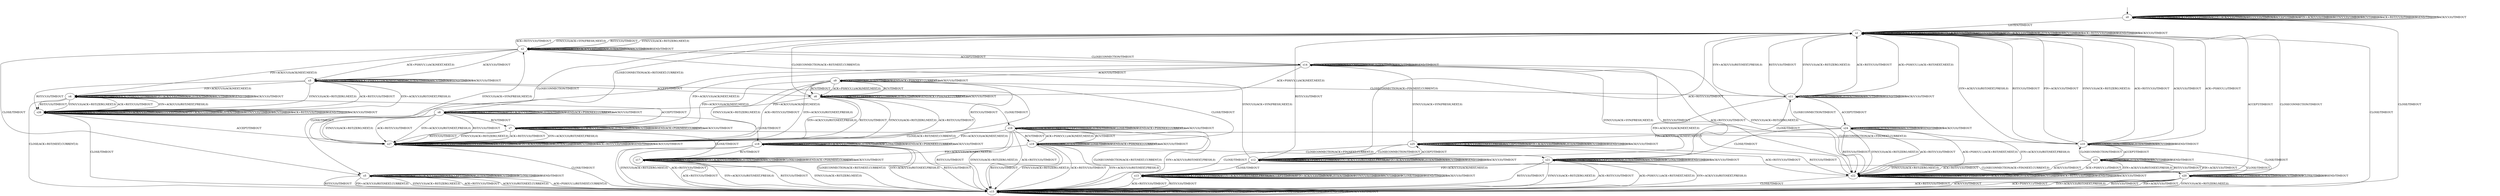 digraph h5 {
s0 [label="s0"];
s1 [label="s1"];
s15 [label="s15"];
s2 [label="s2"];
s22 [label="s22"];
s3 [label="s3"];
s4 [label="s4"];
s5 [label="s5"];
s14 [label="s14"];
s6 [label="s6"];
s7 [label="s7"];
s26 [label="s26"];
s8 [label="s8"];
s9 [label="s9"];
s10 [label="s10"];
s16 [label="s16"];
s17 [label="s17"];
s27 [label="s27"];
s11 [label="s11"];
s18 [label="s18"];
s19 [label="s19"];
s20 [label="s20"];
s23 [label="s23"];
s12 [label="s12"];
s21 [label="s21"];
s24 [label="s24"];
s13 [label="s13"];
s25 [label="s25"];
s0 -> s0 [label="CLOSECONNECTION/TIMEOUT"];
s0 -> s0 [label="ACK+PSH(V,V,1)/TIMEOUT"];
s0 -> s0 [label="SYN+ACK(V,V,0)/TIMEOUT"];
s0 -> s0 [label="RST(V,V,0)/TIMEOUT"];
s0 -> s0 [label="ACCEPT/TIMEOUT"];
s0 -> s0 [label="FIN+ACK(V,V,0)/TIMEOUT"];
s0 -> s1 [label="LISTEN/TIMEOUT"];
s0 -> s0 [label="SYN(V,V,0)/TIMEOUT"];
s0 -> s0 [label="RCV/TIMEOUT"];
s0 -> s0 [label="ACK+RST(V,V,0)/TIMEOUT"];
s0 -> s15 [label="CLOSE/TIMEOUT"];
s0 -> s0 [label="SEND/TIMEOUT"];
s0 -> s0 [label="ACK(V,V,0)/TIMEOUT"];
s1 -> s1 [label="CLOSECONNECTION/TIMEOUT"];
s1 -> s1 [label="ACK+PSH(V,V,1)/TIMEOUT"];
s1 -> s1 [label="SYN+ACK(V,V,0)/TIMEOUT"];
s1 -> s1 [label="RST(V,V,0)/TIMEOUT"];
s1 -> s22 [label="ACCEPT/TIMEOUT"];
s1 -> s1 [label="FIN+ACK(V,V,0)/TIMEOUT"];
s1 -> s1 [label="LISTEN/TIMEOUT"];
s1 -> s2 [label="SYN(V,V,0)/ACK+SYN(FRESH,NEXT,0)"];
s1 -> s1 [label="RCV/TIMEOUT"];
s1 -> s1 [label="ACK+RST(V,V,0)/TIMEOUT"];
s1 -> s15 [label="CLOSE/TIMEOUT"];
s1 -> s1 [label="SEND/TIMEOUT"];
s1 -> s1 [label="ACK(V,V,0)/TIMEOUT"];
s15 -> s15 [label="CLOSECONNECTION/TIMEOUT"];
s15 -> s15 [label="ACK+PSH(V,V,1)/TIMEOUT"];
s15 -> s15 [label="SYN+ACK(V,V,0)/TIMEOUT"];
s15 -> s15 [label="RST(V,V,0)/TIMEOUT"];
s15 -> s15 [label="ACCEPT/TIMEOUT"];
s15 -> s15 [label="FIN+ACK(V,V,0)/TIMEOUT"];
s15 -> s15 [label="LISTEN/TIMEOUT"];
s15 -> s15 [label="SYN(V,V,0)/TIMEOUT"];
s15 -> s15 [label="RCV/TIMEOUT"];
s15 -> s15 [label="ACK+RST(V,V,0)/TIMEOUT"];
s15 -> s15 [label="CLOSE/TIMEOUT"];
s15 -> s15 [label="SEND/TIMEOUT"];
s15 -> s15 [label="ACK(V,V,0)/TIMEOUT"];
s2 -> s2 [label="CLOSECONNECTION/TIMEOUT"];
s2 -> s3 [label="ACK+PSH(V,V,1)/ACK(NEXT,NEXT,0)"];
s2 -> s2 [label="SYN+ACK(V,V,0)/TIMEOUT"];
s2 -> s1 [label="RST(V,V,0)/TIMEOUT"];
s2 -> s14 [label="ACCEPT/TIMEOUT"];
s2 -> s4 [label="FIN+ACK(V,V,0)/ACK(NEXT,NEXT,0)"];
s2 -> s2 [label="LISTEN/TIMEOUT"];
s2 -> s1 [label="SYN(V,V,0)/ACK+RST(ZERO,NEXT,0)"];
s2 -> s2 [label="RCV/TIMEOUT"];
s2 -> s1 [label="ACK+RST(V,V,0)/TIMEOUT"];
s2 -> s5 [label="CLOSE/TIMEOUT"];
s2 -> s2 [label="SEND/TIMEOUT"];
s2 -> s3 [label="ACK(V,V,0)/TIMEOUT"];
s22 -> s1 [label="CLOSECONNECTION/TIMEOUT"];
s22 -> s22 [label="ACK+PSH(V,V,1)/TIMEOUT"];
s22 -> s22 [label="SYN+ACK(V,V,0)/TIMEOUT"];
s22 -> s22 [label="RST(V,V,0)/TIMEOUT"];
s22 -> s22 [label="ACCEPT/TIMEOUT"];
s22 -> s22 [label="FIN+ACK(V,V,0)/TIMEOUT"];
s22 -> s22 [label="LISTEN/TIMEOUT"];
s22 -> s14 [label="SYN(V,V,0)/ACK+SYN(FRESH,NEXT,0)"];
s22 -> s22 [label="RCV/TIMEOUT"];
s22 -> s22 [label="ACK+RST(V,V,0)/TIMEOUT"];
s22 -> s15 [label="CLOSE/TIMEOUT"];
s22 -> s22 [label="SEND/TIMEOUT"];
s22 -> s22 [label="ACK(V,V,0)/TIMEOUT"];
s3 -> s3 [label="CLOSECONNECTION/TIMEOUT"];
s3 -> s3 [label="ACK+PSH(V,V,1)/ACK(NEXT,NEXT,0)"];
s3 -> s26 [label="SYN+ACK(V,V,0)/RST(NEXT,FRESH,0)"];
s3 -> s26 [label="RST(V,V,0)/TIMEOUT"];
s3 -> s6 [label="ACCEPT/TIMEOUT"];
s3 -> s4 [label="FIN+ACK(V,V,0)/ACK(NEXT,NEXT,0)"];
s3 -> s3 [label="LISTEN/TIMEOUT"];
s3 -> s26 [label="SYN(V,V,0)/ACK+RST(ZERO,NEXT,0)"];
s3 -> s3 [label="RCV/TIMEOUT"];
s3 -> s26 [label="ACK+RST(V,V,0)/TIMEOUT"];
s3 -> s15 [label="CLOSE/ACK+RST(NEXT,CURRENT,0)"];
s3 -> s3 [label="SEND/TIMEOUT"];
s3 -> s3 [label="ACK(V,V,0)/TIMEOUT"];
s4 -> s4 [label="CLOSECONNECTION/TIMEOUT"];
s4 -> s4 [label="ACK+PSH(V,V,1)/TIMEOUT"];
s4 -> s26 [label="SYN+ACK(V,V,0)/RST(NEXT,FRESH,0)"];
s4 -> s26 [label="RST(V,V,0)/TIMEOUT"];
s4 -> s7 [label="ACCEPT/TIMEOUT"];
s4 -> s4 [label="FIN+ACK(V,V,0)/TIMEOUT"];
s4 -> s4 [label="LISTEN/TIMEOUT"];
s4 -> s26 [label="SYN(V,V,0)/ACK+RST(ZERO,NEXT,0)"];
s4 -> s4 [label="RCV/TIMEOUT"];
s4 -> s26 [label="ACK+RST(V,V,0)/TIMEOUT"];
s4 -> s15 [label="CLOSE/ACK+RST(NEXT,CURRENT,0)"];
s4 -> s4 [label="SEND/TIMEOUT"];
s4 -> s4 [label="ACK(V,V,0)/TIMEOUT"];
s5 -> s5 [label="CLOSECONNECTION/TIMEOUT"];
s5 -> s15 [label="ACK+PSH(V,V,1)/RST(NEXT,CURRENT,0)"];
s5 -> s5 [label="SYN+ACK(V,V,0)/TIMEOUT"];
s5 -> s15 [label="RST(V,V,0)/TIMEOUT"];
s5 -> s5 [label="ACCEPT/TIMEOUT"];
s5 -> s15 [label="FIN+ACK(V,V,0)/RST(NEXT,CURRENT,0)"];
s5 -> s5 [label="LISTEN/TIMEOUT"];
s5 -> s15 [label="SYN(V,V,0)/ACK+RST(ZERO,NEXT,0)"];
s5 -> s5 [label="RCV/TIMEOUT"];
s5 -> s15 [label="ACK+RST(V,V,0)/TIMEOUT"];
s5 -> s5 [label="CLOSE/TIMEOUT"];
s5 -> s5 [label="SEND/TIMEOUT"];
s5 -> s15 [label="ACK(V,V,0)/RST(NEXT,CURRENT,0)"];
s14 -> s2 [label="CLOSECONNECTION/TIMEOUT"];
s14 -> s6 [label="ACK+PSH(V,V,1)/ACK(NEXT,NEXT,0)"];
s14 -> s14 [label="SYN+ACK(V,V,0)/TIMEOUT"];
s14 -> s22 [label="RST(V,V,0)/TIMEOUT"];
s14 -> s14 [label="ACCEPT/TIMEOUT"];
s14 -> s7 [label="FIN+ACK(V,V,0)/ACK(NEXT,NEXT,0)"];
s14 -> s14 [label="LISTEN/TIMEOUT"];
s14 -> s22 [label="SYN(V,V,0)/ACK+RST(ZERO,NEXT,0)"];
s14 -> s14 [label="RCV/TIMEOUT"];
s14 -> s22 [label="ACK+RST(V,V,0)/TIMEOUT"];
s14 -> s5 [label="CLOSE/TIMEOUT"];
s14 -> s14 [label="SEND/TIMEOUT"];
s14 -> s9 [label="ACK(V,V,0)/TIMEOUT"];
s6 -> s1 [label="CLOSECONNECTION/ACK+RST(NEXT,CURRENT,0)"];
s6 -> s6 [label="ACK+PSH(V,V,1)/ACK(NEXT,NEXT,0)"];
s6 -> s27 [label="SYN+ACK(V,V,0)/RST(NEXT,FRESH,0)"];
s6 -> s27 [label="RST(V,V,0)/TIMEOUT"];
s6 -> s6 [label="ACCEPT/TIMEOUT"];
s6 -> s8 [label="FIN+ACK(V,V,0)/ACK(NEXT,NEXT,0)"];
s6 -> s6 [label="LISTEN/TIMEOUT"];
s6 -> s27 [label="SYN(V,V,0)/ACK+RST(ZERO,NEXT,0)"];
s6 -> s9 [label="RCV/TIMEOUT"];
s6 -> s27 [label="ACK+RST(V,V,0)/TIMEOUT"];
s6 -> s16 [label="CLOSE/TIMEOUT"];
s6 -> s6 [label="SEND/ACK+PSH(NEXT,CURRENT,1)"];
s6 -> s6 [label="ACK(V,V,0)/TIMEOUT"];
s7 -> s10 [label="CLOSECONNECTION/ACK+FIN(NEXT,CURRENT,0)"];
s7 -> s7 [label="ACK+PSH(V,V,1)/TIMEOUT"];
s7 -> s27 [label="SYN+ACK(V,V,0)/RST(NEXT,FRESH,0)"];
s7 -> s27 [label="RST(V,V,0)/TIMEOUT"];
s7 -> s7 [label="ACCEPT/TIMEOUT"];
s7 -> s7 [label="FIN+ACK(V,V,0)/TIMEOUT"];
s7 -> s7 [label="LISTEN/TIMEOUT"];
s7 -> s27 [label="SYN(V,V,0)/ACK+RST(ZERO,NEXT,0)"];
s7 -> s7 [label="RCV/TIMEOUT"];
s7 -> s27 [label="ACK+RST(V,V,0)/TIMEOUT"];
s7 -> s17 [label="CLOSE/TIMEOUT"];
s7 -> s7 [label="SEND/ACK+PSH(NEXT,CURRENT,1)"];
s7 -> s7 [label="ACK(V,V,0)/TIMEOUT"];
s26 -> s26 [label="CLOSECONNECTION/TIMEOUT"];
s26 -> s26 [label="ACK+PSH(V,V,1)/TIMEOUT"];
s26 -> s26 [label="SYN+ACK(V,V,0)/TIMEOUT"];
s26 -> s26 [label="RST(V,V,0)/TIMEOUT"];
s26 -> s27 [label="ACCEPT/TIMEOUT"];
s26 -> s26 [label="FIN+ACK(V,V,0)/TIMEOUT"];
s26 -> s26 [label="LISTEN/TIMEOUT"];
s26 -> s26 [label="SYN(V,V,0)/TIMEOUT"];
s26 -> s26 [label="RCV/TIMEOUT"];
s26 -> s26 [label="ACK+RST(V,V,0)/TIMEOUT"];
s26 -> s15 [label="CLOSE/TIMEOUT"];
s26 -> s26 [label="SEND/TIMEOUT"];
s26 -> s26 [label="ACK(V,V,0)/TIMEOUT"];
s8 -> s1 [label="CLOSECONNECTION/ACK+RST(NEXT,CURRENT,0)"];
s8 -> s8 [label="ACK+PSH(V,V,1)/TIMEOUT"];
s8 -> s27 [label="SYN+ACK(V,V,0)/RST(NEXT,FRESH,0)"];
s8 -> s27 [label="RST(V,V,0)/TIMEOUT"];
s8 -> s8 [label="ACCEPT/TIMEOUT"];
s8 -> s8 [label="FIN+ACK(V,V,0)/TIMEOUT"];
s8 -> s8 [label="LISTEN/TIMEOUT"];
s8 -> s27 [label="SYN(V,V,0)/ACK+RST(ZERO,NEXT,0)"];
s8 -> s7 [label="RCV/TIMEOUT"];
s8 -> s27 [label="ACK+RST(V,V,0)/TIMEOUT"];
s8 -> s18 [label="CLOSE/TIMEOUT"];
s8 -> s8 [label="SEND/ACK+PSH(NEXT,CURRENT,1)"];
s8 -> s8 [label="ACK(V,V,0)/TIMEOUT"];
s9 -> s11 [label="CLOSECONNECTION/ACK+FIN(NEXT,CURRENT,0)"];
s9 -> s6 [label="ACK+PSH(V,V,1)/ACK(NEXT,NEXT,0)"];
s9 -> s27 [label="SYN+ACK(V,V,0)/RST(NEXT,FRESH,0)"];
s9 -> s27 [label="RST(V,V,0)/TIMEOUT"];
s9 -> s9 [label="ACCEPT/TIMEOUT"];
s9 -> s7 [label="FIN+ACK(V,V,0)/ACK(NEXT,NEXT,0)"];
s9 -> s9 [label="LISTEN/TIMEOUT"];
s9 -> s27 [label="SYN(V,V,0)/ACK+RST(ZERO,NEXT,0)"];
s9 -> s6 [label="RCV/TIMEOUT"];
s9 -> s27 [label="ACK+RST(V,V,0)/TIMEOUT"];
s9 -> s19 [label="CLOSE/TIMEOUT"];
s9 -> s9 [label="SEND/ACK+PSH(NEXT,CURRENT,1)"];
s9 -> s9 [label="ACK(V,V,0)/TIMEOUT"];
s10 -> s10 [label="CLOSECONNECTION/TIMEOUT"];
s10 -> s1 [label="ACK+PSH(V,V,1)/TIMEOUT"];
s10 -> s1 [label="SYN+ACK(V,V,0)/RST(NEXT,FRESH,0)"];
s10 -> s1 [label="RST(V,V,0)/TIMEOUT"];
s10 -> s23 [label="ACCEPT/TIMEOUT"];
s10 -> s1 [label="FIN+ACK(V,V,0)/TIMEOUT"];
s10 -> s10 [label="LISTEN/TIMEOUT"];
s10 -> s1 [label="SYN(V,V,0)/ACK+RST(ZERO,NEXT,0)"];
s10 -> s10 [label="RCV/TIMEOUT"];
s10 -> s1 [label="ACK+RST(V,V,0)/TIMEOUT"];
s10 -> s20 [label="CLOSE/TIMEOUT"];
s10 -> s10 [label="SEND/TIMEOUT"];
s10 -> s1 [label="ACK(V,V,0)/TIMEOUT"];
s16 -> s15 [label="CLOSECONNECTION/ACK+RST(NEXT,CURRENT,0)"];
s16 -> s16 [label="ACK+PSH(V,V,1)/ACK(NEXT,NEXT,0)"];
s16 -> s15 [label="SYN+ACK(V,V,0)/RST(NEXT,FRESH,0)"];
s16 -> s15 [label="RST(V,V,0)/TIMEOUT"];
s16 -> s16 [label="ACCEPT/TIMEOUT"];
s16 -> s18 [label="FIN+ACK(V,V,0)/ACK(NEXT,NEXT,0)"];
s16 -> s16 [label="LISTEN/TIMEOUT"];
s16 -> s15 [label="SYN(V,V,0)/ACK+RST(ZERO,NEXT,0)"];
s16 -> s19 [label="RCV/TIMEOUT"];
s16 -> s15 [label="ACK+RST(V,V,0)/TIMEOUT"];
s16 -> s16 [label="CLOSE/TIMEOUT"];
s16 -> s16 [label="SEND/ACK+PSH(NEXT,CURRENT,1)"];
s16 -> s16 [label="ACK(V,V,0)/TIMEOUT"];
s17 -> s20 [label="CLOSECONNECTION/ACK+FIN(NEXT,CURRENT,0)"];
s17 -> s17 [label="ACK+PSH(V,V,1)/TIMEOUT"];
s17 -> s15 [label="SYN+ACK(V,V,0)/RST(NEXT,FRESH,0)"];
s17 -> s15 [label="RST(V,V,0)/TIMEOUT"];
s17 -> s17 [label="ACCEPT/TIMEOUT"];
s17 -> s17 [label="FIN+ACK(V,V,0)/TIMEOUT"];
s17 -> s17 [label="LISTEN/TIMEOUT"];
s17 -> s15 [label="SYN(V,V,0)/ACK+RST(ZERO,NEXT,0)"];
s17 -> s17 [label="RCV/TIMEOUT"];
s17 -> s15 [label="ACK+RST(V,V,0)/TIMEOUT"];
s17 -> s17 [label="CLOSE/TIMEOUT"];
s17 -> s17 [label="SEND/ACK+PSH(NEXT,CURRENT,1)"];
s17 -> s17 [label="ACK(V,V,0)/TIMEOUT"];
s27 -> s1 [label="CLOSECONNECTION/TIMEOUT"];
s27 -> s27 [label="ACK+PSH(V,V,1)/TIMEOUT"];
s27 -> s27 [label="SYN+ACK(V,V,0)/TIMEOUT"];
s27 -> s27 [label="RST(V,V,0)/TIMEOUT"];
s27 -> s27 [label="ACCEPT/TIMEOUT"];
s27 -> s27 [label="FIN+ACK(V,V,0)/TIMEOUT"];
s27 -> s27 [label="LISTEN/TIMEOUT"];
s27 -> s2 [label="SYN(V,V,0)/ACK+SYN(FRESH,NEXT,0)"];
s27 -> s27 [label="RCV/TIMEOUT"];
s27 -> s27 [label="ACK+RST(V,V,0)/TIMEOUT"];
s27 -> s15 [label="CLOSE/TIMEOUT"];
s27 -> s27 [label="SEND/TIMEOUT"];
s27 -> s27 [label="ACK(V,V,0)/TIMEOUT"];
s11 -> s11 [label="CLOSECONNECTION/TIMEOUT"];
s11 -> s1 [label="ACK+PSH(V,V,1)/ACK+RST(NEXT,NEXT,0)"];
s11 -> s1 [label="SYN+ACK(V,V,0)/RST(NEXT,FRESH,0)"];
s11 -> s1 [label="RST(V,V,0)/TIMEOUT"];
s11 -> s24 [label="ACCEPT/TIMEOUT"];
s11 -> s12 [label="FIN+ACK(V,V,0)/ACK(NEXT,NEXT,0)"];
s11 -> s11 [label="LISTEN/TIMEOUT"];
s11 -> s1 [label="SYN(V,V,0)/ACK+RST(ZERO,NEXT,0)"];
s11 -> s11 [label="RCV/TIMEOUT"];
s11 -> s1 [label="ACK+RST(V,V,0)/TIMEOUT"];
s11 -> s21 [label="CLOSE/TIMEOUT"];
s11 -> s11 [label="SEND/TIMEOUT"];
s11 -> s11 [label="ACK(V,V,0)/TIMEOUT"];
s18 -> s15 [label="CLOSECONNECTION/ACK+RST(NEXT,CURRENT,0)"];
s18 -> s18 [label="ACK+PSH(V,V,1)/TIMEOUT"];
s18 -> s15 [label="SYN+ACK(V,V,0)/RST(NEXT,FRESH,0)"];
s18 -> s15 [label="RST(V,V,0)/TIMEOUT"];
s18 -> s18 [label="ACCEPT/TIMEOUT"];
s18 -> s18 [label="FIN+ACK(V,V,0)/TIMEOUT"];
s18 -> s18 [label="LISTEN/TIMEOUT"];
s18 -> s15 [label="SYN(V,V,0)/ACK+RST(ZERO,NEXT,0)"];
s18 -> s17 [label="RCV/TIMEOUT"];
s18 -> s15 [label="ACK+RST(V,V,0)/TIMEOUT"];
s18 -> s18 [label="CLOSE/TIMEOUT"];
s18 -> s18 [label="SEND/ACK+PSH(NEXT,CURRENT,1)"];
s18 -> s18 [label="ACK(V,V,0)/TIMEOUT"];
s19 -> s21 [label="CLOSECONNECTION/ACK+FIN(NEXT,CURRENT,0)"];
s19 -> s16 [label="ACK+PSH(V,V,1)/ACK(NEXT,NEXT,0)"];
s19 -> s15 [label="SYN+ACK(V,V,0)/RST(NEXT,FRESH,0)"];
s19 -> s15 [label="RST(V,V,0)/TIMEOUT"];
s19 -> s19 [label="ACCEPT/TIMEOUT"];
s19 -> s17 [label="FIN+ACK(V,V,0)/ACK(NEXT,NEXT,0)"];
s19 -> s19 [label="LISTEN/TIMEOUT"];
s19 -> s15 [label="SYN(V,V,0)/ACK+RST(ZERO,NEXT,0)"];
s19 -> s16 [label="RCV/TIMEOUT"];
s19 -> s15 [label="ACK+RST(V,V,0)/TIMEOUT"];
s19 -> s19 [label="CLOSE/TIMEOUT"];
s19 -> s19 [label="SEND/ACK+PSH(NEXT,CURRENT,1)"];
s19 -> s19 [label="ACK(V,V,0)/TIMEOUT"];
s20 -> s20 [label="CLOSECONNECTION/TIMEOUT"];
s20 -> s15 [label="ACK+PSH(V,V,1)/TIMEOUT"];
s20 -> s15 [label="SYN+ACK(V,V,0)/RST(NEXT,FRESH,0)"];
s20 -> s15 [label="RST(V,V,0)/TIMEOUT"];
s20 -> s20 [label="ACCEPT/TIMEOUT"];
s20 -> s15 [label="FIN+ACK(V,V,0)/TIMEOUT"];
s20 -> s20 [label="LISTEN/TIMEOUT"];
s20 -> s15 [label="SYN(V,V,0)/ACK+RST(ZERO,NEXT,0)"];
s20 -> s20 [label="RCV/TIMEOUT"];
s20 -> s15 [label="ACK+RST(V,V,0)/TIMEOUT"];
s20 -> s20 [label="CLOSE/TIMEOUT"];
s20 -> s20 [label="SEND/TIMEOUT"];
s20 -> s15 [label="ACK(V,V,0)/TIMEOUT"];
s23 -> s10 [label="CLOSECONNECTION/TIMEOUT"];
s23 -> s22 [label="ACK+PSH(V,V,1)/TIMEOUT"];
s23 -> s22 [label="SYN+ACK(V,V,0)/RST(NEXT,FRESH,0)"];
s23 -> s22 [label="RST(V,V,0)/TIMEOUT"];
s23 -> s23 [label="ACCEPT/TIMEOUT"];
s23 -> s22 [label="FIN+ACK(V,V,0)/TIMEOUT"];
s23 -> s23 [label="LISTEN/TIMEOUT"];
s23 -> s22 [label="SYN(V,V,0)/ACK+RST(ZERO,NEXT,0)"];
s23 -> s23 [label="RCV/TIMEOUT"];
s23 -> s22 [label="ACK+RST(V,V,0)/TIMEOUT"];
s23 -> s20 [label="CLOSE/TIMEOUT"];
s23 -> s23 [label="SEND/TIMEOUT"];
s23 -> s22 [label="ACK(V,V,0)/TIMEOUT"];
s12 -> s12 [label="CLOSECONNECTION/TIMEOUT"];
s12 -> s12 [label="ACK+PSH(V,V,1)/TIMEOUT"];
s12 -> s12 [label="SYN+ACK(V,V,0)/RST(NEXT,FRESH,0)"];
s12 -> s1 [label="RST(V,V,0)/TIMEOUT"];
s12 -> s25 [label="ACCEPT/TIMEOUT"];
s12 -> s12 [label="FIN+ACK(V,V,0)/TIMEOUT"];
s12 -> s12 [label="LISTEN/TIMEOUT"];
s12 -> s2 [label="SYN(V,V,0)/ACK+SYN(FRESH,NEXT,0)"];
s12 -> s12 [label="RCV/TIMEOUT"];
s12 -> s1 [label="ACK+RST(V,V,0)/TIMEOUT"];
s12 -> s13 [label="CLOSE/TIMEOUT"];
s12 -> s12 [label="SEND/TIMEOUT"];
s12 -> s12 [label="ACK(V,V,0)/TIMEOUT"];
s21 -> s21 [label="CLOSECONNECTION/TIMEOUT"];
s21 -> s15 [label="ACK+PSH(V,V,1)/ACK+RST(NEXT,NEXT,0)"];
s21 -> s15 [label="SYN+ACK(V,V,0)/RST(NEXT,FRESH,0)"];
s21 -> s15 [label="RST(V,V,0)/TIMEOUT"];
s21 -> s21 [label="ACCEPT/TIMEOUT"];
s21 -> s13 [label="FIN+ACK(V,V,0)/ACK(NEXT,NEXT,0)"];
s21 -> s21 [label="LISTEN/TIMEOUT"];
s21 -> s15 [label="SYN(V,V,0)/ACK+RST(ZERO,NEXT,0)"];
s21 -> s21 [label="RCV/TIMEOUT"];
s21 -> s15 [label="ACK+RST(V,V,0)/TIMEOUT"];
s21 -> s21 [label="CLOSE/TIMEOUT"];
s21 -> s21 [label="SEND/TIMEOUT"];
s21 -> s21 [label="ACK(V,V,0)/TIMEOUT"];
s24 -> s11 [label="CLOSECONNECTION/TIMEOUT"];
s24 -> s22 [label="ACK+PSH(V,V,1)/ACK+RST(NEXT,NEXT,0)"];
s24 -> s22 [label="SYN+ACK(V,V,0)/RST(NEXT,FRESH,0)"];
s24 -> s22 [label="RST(V,V,0)/TIMEOUT"];
s24 -> s24 [label="ACCEPT/TIMEOUT"];
s24 -> s25 [label="FIN+ACK(V,V,0)/ACK(NEXT,NEXT,0)"];
s24 -> s24 [label="LISTEN/TIMEOUT"];
s24 -> s22 [label="SYN(V,V,0)/ACK+RST(ZERO,NEXT,0)"];
s24 -> s24 [label="RCV/TIMEOUT"];
s24 -> s22 [label="ACK+RST(V,V,0)/TIMEOUT"];
s24 -> s21 [label="CLOSE/TIMEOUT"];
s24 -> s24 [label="SEND/TIMEOUT"];
s24 -> s24 [label="ACK(V,V,0)/TIMEOUT"];
s13 -> s13 [label="CLOSECONNECTION/TIMEOUT"];
s13 -> s13 [label="ACK+PSH(V,V,1)/TIMEOUT"];
s13 -> s13 [label="SYN+ACK(V,V,0)/RST(NEXT,FRESH,0)"];
s13 -> s15 [label="RST(V,V,0)/TIMEOUT"];
s13 -> s13 [label="ACCEPT/TIMEOUT"];
s13 -> s13 [label="FIN+ACK(V,V,0)/TIMEOUT"];
s13 -> s13 [label="LISTEN/TIMEOUT"];
s13 -> s13 [label="SYN(V,V,0)/TIMEOUT"];
s13 -> s13 [label="RCV/TIMEOUT"];
s13 -> s15 [label="ACK+RST(V,V,0)/TIMEOUT"];
s13 -> s13 [label="CLOSE/TIMEOUT"];
s13 -> s13 [label="SEND/TIMEOUT"];
s13 -> s13 [label="ACK(V,V,0)/TIMEOUT"];
s25 -> s12 [label="CLOSECONNECTION/TIMEOUT"];
s25 -> s25 [label="ACK+PSH(V,V,1)/TIMEOUT"];
s25 -> s25 [label="SYN+ACK(V,V,0)/RST(NEXT,FRESH,0)"];
s25 -> s22 [label="RST(V,V,0)/TIMEOUT"];
s25 -> s25 [label="ACCEPT/TIMEOUT"];
s25 -> s25 [label="FIN+ACK(V,V,0)/TIMEOUT"];
s25 -> s25 [label="LISTEN/TIMEOUT"];
s25 -> s14 [label="SYN(V,V,0)/ACK+SYN(FRESH,NEXT,0)"];
s25 -> s25 [label="RCV/TIMEOUT"];
s25 -> s22 [label="ACK+RST(V,V,0)/TIMEOUT"];
s25 -> s13 [label="CLOSE/TIMEOUT"];
s25 -> s25 [label="SEND/TIMEOUT"];
s25 -> s25 [label="ACK(V,V,0)/TIMEOUT"];
__start0 [shape=none, label=""];
__start0 -> s0 [label=""];
}
